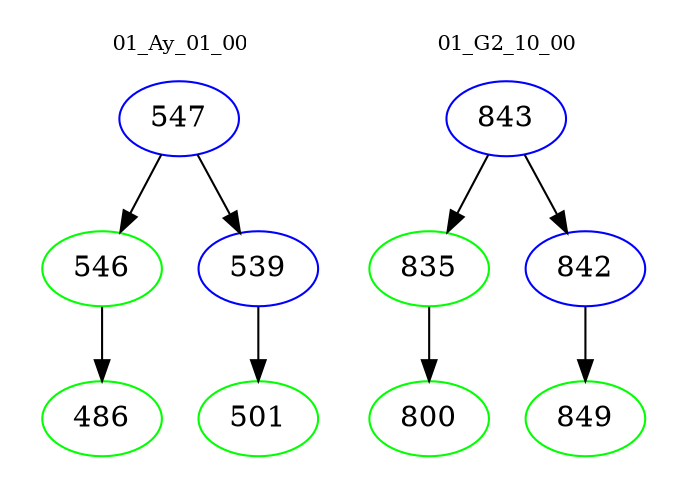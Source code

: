 digraph{
subgraph cluster_0 {
color = white
label = "01_Ay_01_00";
fontsize=10;
T0_547 [label="547", color="blue"]
T0_547 -> T0_546 [color="black"]
T0_546 [label="546", color="green"]
T0_546 -> T0_486 [color="black"]
T0_486 [label="486", color="green"]
T0_547 -> T0_539 [color="black"]
T0_539 [label="539", color="blue"]
T0_539 -> T0_501 [color="black"]
T0_501 [label="501", color="green"]
}
subgraph cluster_1 {
color = white
label = "01_G2_10_00";
fontsize=10;
T1_843 [label="843", color="blue"]
T1_843 -> T1_835 [color="black"]
T1_835 [label="835", color="green"]
T1_835 -> T1_800 [color="black"]
T1_800 [label="800", color="green"]
T1_843 -> T1_842 [color="black"]
T1_842 [label="842", color="blue"]
T1_842 -> T1_849 [color="black"]
T1_849 [label="849", color="green"]
}
}
